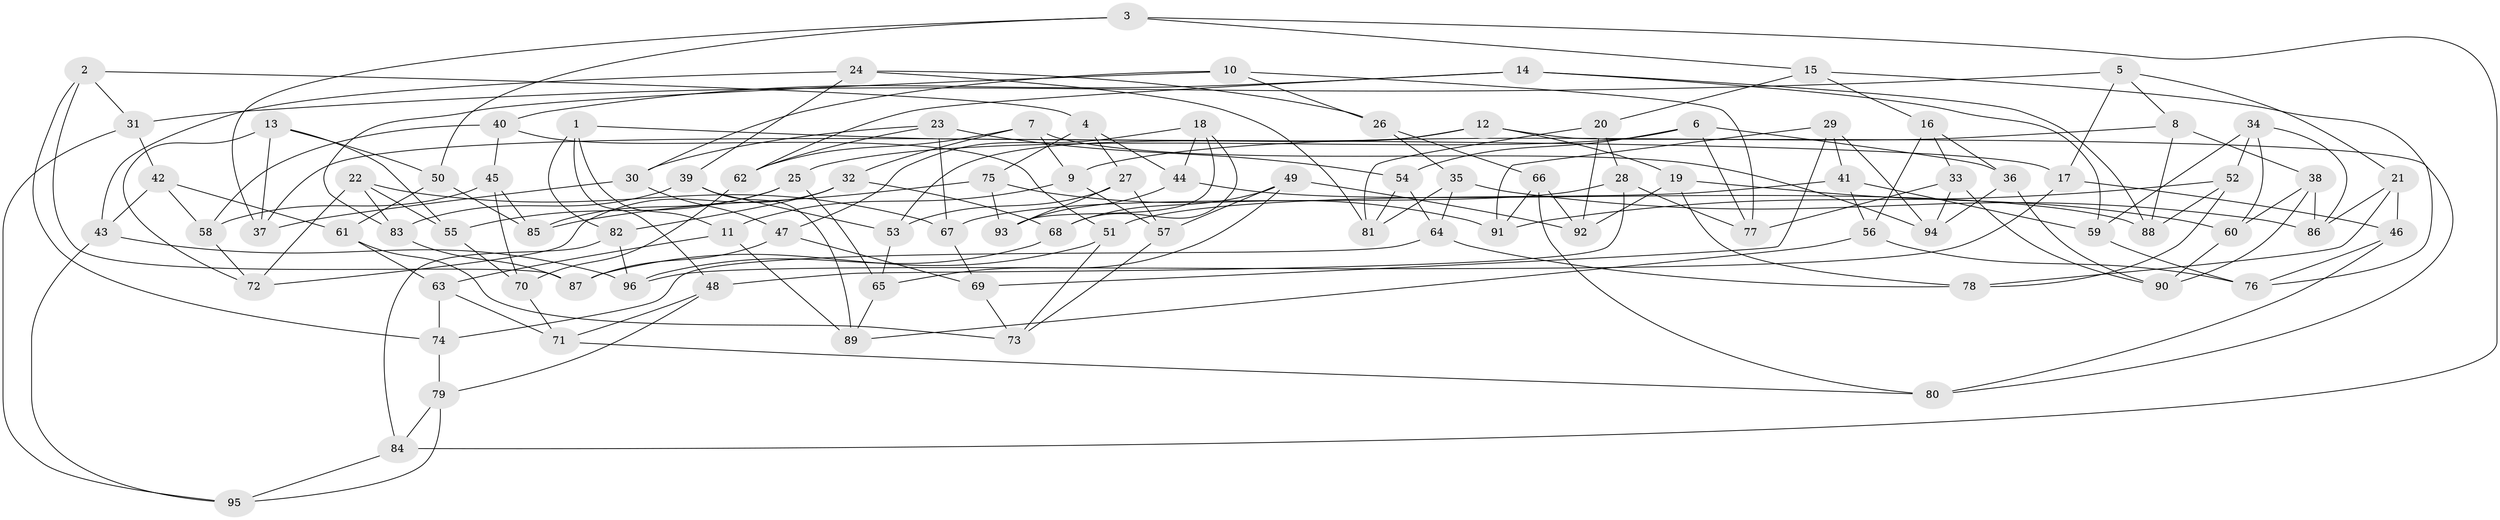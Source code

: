 // coarse degree distribution, {6: 0.34328358208955223, 4: 0.5373134328358209, 5: 0.08955223880597014, 3: 0.029850746268656716}
// Generated by graph-tools (version 1.1) at 2025/52/02/27/25 19:52:29]
// undirected, 96 vertices, 192 edges
graph export_dot {
graph [start="1"]
  node [color=gray90,style=filled];
  1;
  2;
  3;
  4;
  5;
  6;
  7;
  8;
  9;
  10;
  11;
  12;
  13;
  14;
  15;
  16;
  17;
  18;
  19;
  20;
  21;
  22;
  23;
  24;
  25;
  26;
  27;
  28;
  29;
  30;
  31;
  32;
  33;
  34;
  35;
  36;
  37;
  38;
  39;
  40;
  41;
  42;
  43;
  44;
  45;
  46;
  47;
  48;
  49;
  50;
  51;
  52;
  53;
  54;
  55;
  56;
  57;
  58;
  59;
  60;
  61;
  62;
  63;
  64;
  65;
  66;
  67;
  68;
  69;
  70;
  71;
  72;
  73;
  74;
  75;
  76;
  77;
  78;
  79;
  80;
  81;
  82;
  83;
  84;
  85;
  86;
  87;
  88;
  89;
  90;
  91;
  92;
  93;
  94;
  95;
  96;
  1 -- 82;
  1 -- 17;
  1 -- 11;
  1 -- 48;
  2 -- 31;
  2 -- 74;
  2 -- 4;
  2 -- 87;
  3 -- 15;
  3 -- 50;
  3 -- 37;
  3 -- 84;
  4 -- 75;
  4 -- 44;
  4 -- 27;
  5 -- 31;
  5 -- 8;
  5 -- 17;
  5 -- 21;
  6 -- 77;
  6 -- 36;
  6 -- 54;
  6 -- 25;
  7 -- 32;
  7 -- 62;
  7 -- 9;
  7 -- 94;
  8 -- 38;
  8 -- 88;
  8 -- 9;
  9 -- 11;
  9 -- 57;
  10 -- 83;
  10 -- 77;
  10 -- 26;
  10 -- 30;
  11 -- 89;
  11 -- 63;
  12 -- 19;
  12 -- 53;
  12 -- 37;
  12 -- 80;
  13 -- 37;
  13 -- 50;
  13 -- 72;
  13 -- 55;
  14 -- 88;
  14 -- 40;
  14 -- 62;
  14 -- 59;
  15 -- 20;
  15 -- 76;
  15 -- 16;
  16 -- 36;
  16 -- 56;
  16 -- 33;
  17 -- 46;
  17 -- 96;
  18 -- 47;
  18 -- 44;
  18 -- 68;
  18 -- 93;
  19 -- 60;
  19 -- 78;
  19 -- 92;
  20 -- 81;
  20 -- 28;
  20 -- 92;
  21 -- 86;
  21 -- 46;
  21 -- 78;
  22 -- 55;
  22 -- 83;
  22 -- 72;
  22 -- 67;
  23 -- 30;
  23 -- 62;
  23 -- 67;
  23 -- 54;
  24 -- 43;
  24 -- 39;
  24 -- 81;
  24 -- 26;
  25 -- 55;
  25 -- 85;
  25 -- 65;
  26 -- 35;
  26 -- 66;
  27 -- 93;
  27 -- 53;
  27 -- 57;
  28 -- 48;
  28 -- 67;
  28 -- 77;
  29 -- 94;
  29 -- 41;
  29 -- 91;
  29 -- 69;
  30 -- 37;
  30 -- 47;
  31 -- 42;
  31 -- 95;
  32 -- 82;
  32 -- 68;
  32 -- 72;
  33 -- 90;
  33 -- 94;
  33 -- 77;
  34 -- 52;
  34 -- 60;
  34 -- 86;
  34 -- 59;
  35 -- 64;
  35 -- 86;
  35 -- 81;
  36 -- 94;
  36 -- 90;
  38 -- 60;
  38 -- 86;
  38 -- 90;
  39 -- 53;
  39 -- 83;
  39 -- 89;
  40 -- 51;
  40 -- 45;
  40 -- 58;
  41 -- 56;
  41 -- 59;
  41 -- 51;
  42 -- 58;
  42 -- 43;
  42 -- 61;
  43 -- 95;
  43 -- 96;
  44 -- 93;
  44 -- 88;
  45 -- 85;
  45 -- 58;
  45 -- 70;
  46 -- 80;
  46 -- 76;
  47 -- 69;
  47 -- 87;
  48 -- 79;
  48 -- 71;
  49 -- 57;
  49 -- 68;
  49 -- 92;
  49 -- 65;
  50 -- 61;
  50 -- 85;
  51 -- 73;
  51 -- 87;
  52 -- 91;
  52 -- 88;
  52 -- 78;
  53 -- 65;
  54 -- 64;
  54 -- 81;
  55 -- 70;
  56 -- 76;
  56 -- 89;
  57 -- 73;
  58 -- 72;
  59 -- 76;
  60 -- 90;
  61 -- 73;
  61 -- 63;
  62 -- 70;
  63 -- 74;
  63 -- 71;
  64 -- 74;
  64 -- 78;
  65 -- 89;
  66 -- 80;
  66 -- 91;
  66 -- 92;
  67 -- 69;
  68 -- 96;
  69 -- 73;
  70 -- 71;
  71 -- 80;
  74 -- 79;
  75 -- 93;
  75 -- 85;
  75 -- 91;
  79 -- 84;
  79 -- 95;
  82 -- 96;
  82 -- 84;
  83 -- 87;
  84 -- 95;
}
